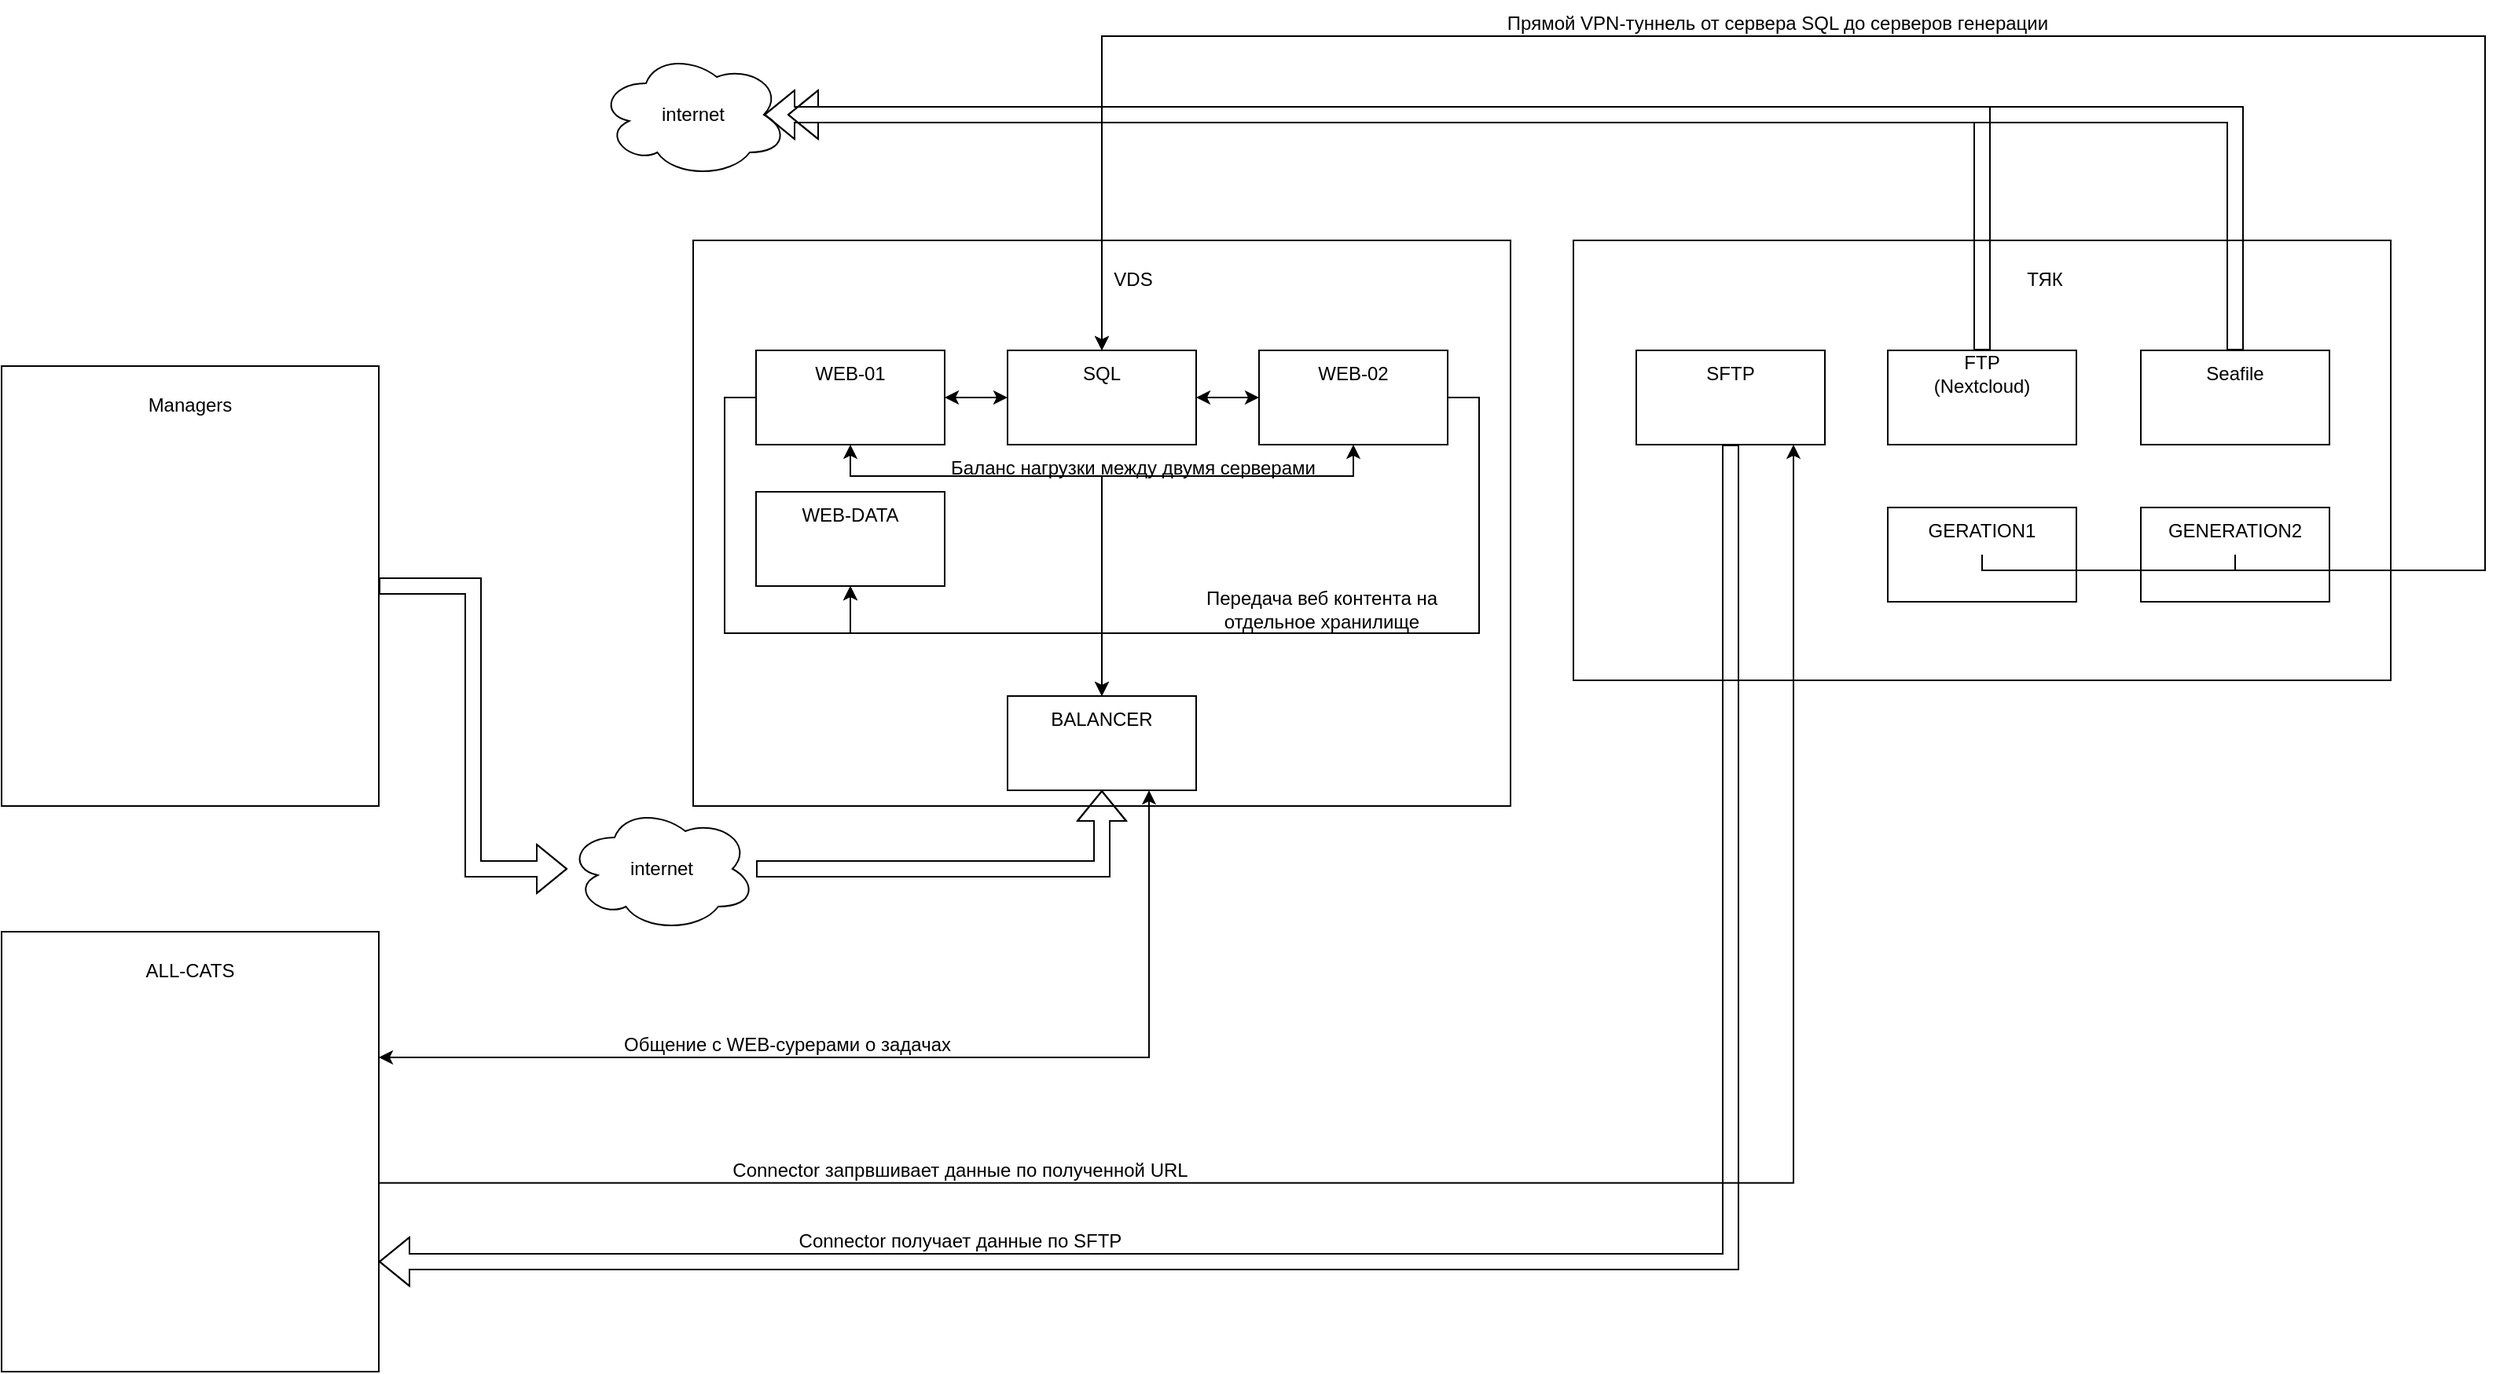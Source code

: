 <mxfile version="17.4.3" type="github">
  <diagram id="rHm9rUUD63VU1GbHYbXE" name="Page-1">
    <mxGraphModel dx="2997" dy="2152" grid="1" gridSize="10" guides="1" tooltips="1" connect="1" arrows="1" fold="1" page="1" pageScale="1" pageWidth="827" pageHeight="1169" math="0" shadow="0">
      <root>
        <mxCell id="0" />
        <mxCell id="1" parent="0" />
        <mxCell id="ZA0DZCqkEeS0DlyHUANy-2" value="" style="rounded=0;whiteSpace=wrap;html=1;" parent="1" vertex="1">
          <mxGeometry x="200" y="80" width="520" height="360" as="geometry" />
        </mxCell>
        <mxCell id="ZA0DZCqkEeS0DlyHUANy-3" value="VDS" style="text;html=1;strokeColor=none;fillColor=none;align=center;verticalAlign=middle;whiteSpace=wrap;rounded=0;" parent="1" vertex="1">
          <mxGeometry x="450" y="90" width="60" height="30" as="geometry" />
        </mxCell>
        <mxCell id="ZA0DZCqkEeS0DlyHUANy-6" value="" style="group" parent="1" vertex="1" connectable="0">
          <mxGeometry x="240" y="150" width="120" height="60" as="geometry" />
        </mxCell>
        <mxCell id="ZA0DZCqkEeS0DlyHUANy-4" value="" style="rounded=0;whiteSpace=wrap;html=1;" parent="ZA0DZCqkEeS0DlyHUANy-6" vertex="1">
          <mxGeometry width="120" height="60" as="geometry" />
        </mxCell>
        <mxCell id="ZA0DZCqkEeS0DlyHUANy-5" value="WEB-01" style="text;html=1;strokeColor=none;fillColor=none;align=center;verticalAlign=middle;whiteSpace=wrap;rounded=0;" parent="ZA0DZCqkEeS0DlyHUANy-6" vertex="1">
          <mxGeometry x="30" width="60" height="30" as="geometry" />
        </mxCell>
        <mxCell id="ZA0DZCqkEeS0DlyHUANy-7" value="" style="group" parent="1" vertex="1" connectable="0">
          <mxGeometry x="400" y="150" width="120" height="60" as="geometry" />
        </mxCell>
        <mxCell id="ZA0DZCqkEeS0DlyHUANy-8" value="" style="rounded=0;whiteSpace=wrap;html=1;" parent="ZA0DZCqkEeS0DlyHUANy-7" vertex="1">
          <mxGeometry width="120" height="60" as="geometry" />
        </mxCell>
        <mxCell id="ZA0DZCqkEeS0DlyHUANy-9" value="SQL" style="text;html=1;strokeColor=none;fillColor=none;align=center;verticalAlign=middle;whiteSpace=wrap;rounded=0;" parent="ZA0DZCqkEeS0DlyHUANy-7" vertex="1">
          <mxGeometry x="30" width="60" height="30" as="geometry" />
        </mxCell>
        <mxCell id="ZA0DZCqkEeS0DlyHUANy-10" value="" style="group" parent="1" vertex="1" connectable="0">
          <mxGeometry x="560" y="150" width="120" height="60" as="geometry" />
        </mxCell>
        <mxCell id="ZA0DZCqkEeS0DlyHUANy-11" value="" style="rounded=0;whiteSpace=wrap;html=1;" parent="ZA0DZCqkEeS0DlyHUANy-10" vertex="1">
          <mxGeometry width="120" height="60" as="geometry" />
        </mxCell>
        <mxCell id="ZA0DZCqkEeS0DlyHUANy-12" value="WEB-02" style="text;html=1;strokeColor=none;fillColor=none;align=center;verticalAlign=middle;whiteSpace=wrap;rounded=0;" parent="ZA0DZCqkEeS0DlyHUANy-10" vertex="1">
          <mxGeometry x="30" width="60" height="30" as="geometry" />
        </mxCell>
        <mxCell id="ZA0DZCqkEeS0DlyHUANy-14" style="edgeStyle=orthogonalEdgeStyle;rounded=0;orthogonalLoop=1;jettySize=auto;html=1;entryX=0;entryY=0.5;entryDx=0;entryDy=0;startArrow=classic;startFill=1;" parent="1" source="ZA0DZCqkEeS0DlyHUANy-4" target="ZA0DZCqkEeS0DlyHUANy-8" edge="1">
          <mxGeometry relative="1" as="geometry" />
        </mxCell>
        <mxCell id="ZA0DZCqkEeS0DlyHUANy-15" style="edgeStyle=orthogonalEdgeStyle;rounded=0;orthogonalLoop=1;jettySize=auto;html=1;startArrow=classic;startFill=1;" parent="1" source="ZA0DZCqkEeS0DlyHUANy-8" target="ZA0DZCqkEeS0DlyHUANy-11" edge="1">
          <mxGeometry relative="1" as="geometry" />
        </mxCell>
        <mxCell id="ZA0DZCqkEeS0DlyHUANy-32" style="edgeStyle=orthogonalEdgeStyle;rounded=0;orthogonalLoop=1;jettySize=auto;html=1;startArrow=none;startFill=0;shape=flexArrow;" parent="1" source="ZA0DZCqkEeS0DlyHUANy-16" target="ZA0DZCqkEeS0DlyHUANy-19" edge="1">
          <mxGeometry relative="1" as="geometry" />
        </mxCell>
        <mxCell id="ZA0DZCqkEeS0DlyHUANy-16" value="internet" style="ellipse;shape=cloud;whiteSpace=wrap;html=1;" parent="1" vertex="1">
          <mxGeometry x="120" y="440" width="120" height="80" as="geometry" />
        </mxCell>
        <mxCell id="ZA0DZCqkEeS0DlyHUANy-18" value="" style="group" parent="1" vertex="1" connectable="0">
          <mxGeometry x="400" y="370" width="120" height="60" as="geometry" />
        </mxCell>
        <mxCell id="ZA0DZCqkEeS0DlyHUANy-19" value="" style="rounded=0;whiteSpace=wrap;html=1;" parent="ZA0DZCqkEeS0DlyHUANy-18" vertex="1">
          <mxGeometry width="120" height="60" as="geometry" />
        </mxCell>
        <mxCell id="ZA0DZCqkEeS0DlyHUANy-20" value="BALANCER" style="text;html=1;strokeColor=none;fillColor=none;align=center;verticalAlign=middle;whiteSpace=wrap;rounded=0;" parent="ZA0DZCqkEeS0DlyHUANy-18" vertex="1">
          <mxGeometry x="30" width="60" height="30" as="geometry" />
        </mxCell>
        <mxCell id="ZA0DZCqkEeS0DlyHUANy-23" value="" style="group" parent="1" vertex="1" connectable="0">
          <mxGeometry x="240" y="240" width="120" height="60" as="geometry" />
        </mxCell>
        <mxCell id="ZA0DZCqkEeS0DlyHUANy-24" value="" style="rounded=0;whiteSpace=wrap;html=1;" parent="ZA0DZCqkEeS0DlyHUANy-23" vertex="1">
          <mxGeometry width="120" height="60" as="geometry" />
        </mxCell>
        <mxCell id="ZA0DZCqkEeS0DlyHUANy-25" value="WEB-DATA" style="text;html=1;strokeColor=none;fillColor=none;align=center;verticalAlign=middle;whiteSpace=wrap;rounded=0;" parent="ZA0DZCqkEeS0DlyHUANy-23" vertex="1">
          <mxGeometry width="120" height="30" as="geometry" />
        </mxCell>
        <mxCell id="ZA0DZCqkEeS0DlyHUANy-28" style="edgeStyle=orthogonalEdgeStyle;rounded=0;orthogonalLoop=1;jettySize=auto;html=1;startArrow=classic;startFill=1;" parent="1" source="ZA0DZCqkEeS0DlyHUANy-20" target="ZA0DZCqkEeS0DlyHUANy-4" edge="1">
          <mxGeometry relative="1" as="geometry">
            <Array as="points">
              <mxPoint x="460" y="230" />
              <mxPoint x="300" y="230" />
            </Array>
          </mxGeometry>
        </mxCell>
        <mxCell id="ZA0DZCqkEeS0DlyHUANy-29" style="edgeStyle=orthogonalEdgeStyle;rounded=0;orthogonalLoop=1;jettySize=auto;html=1;startArrow=classic;startFill=1;" parent="1" source="ZA0DZCqkEeS0DlyHUANy-19" target="ZA0DZCqkEeS0DlyHUANy-11" edge="1">
          <mxGeometry relative="1" as="geometry">
            <Array as="points">
              <mxPoint x="460" y="230" />
              <mxPoint x="620" y="230" />
            </Array>
          </mxGeometry>
        </mxCell>
        <mxCell id="ZA0DZCqkEeS0DlyHUANy-30" style="edgeStyle=orthogonalEdgeStyle;rounded=0;orthogonalLoop=1;jettySize=auto;html=1;entryX=0.5;entryY=1;entryDx=0;entryDy=0;startArrow=none;startFill=0;" parent="1" source="ZA0DZCqkEeS0DlyHUANy-11" target="ZA0DZCqkEeS0DlyHUANy-24" edge="1">
          <mxGeometry relative="1" as="geometry">
            <Array as="points">
              <mxPoint x="700" y="180" />
              <mxPoint x="700" y="330" />
              <mxPoint x="300" y="330" />
            </Array>
          </mxGeometry>
        </mxCell>
        <mxCell id="ZA0DZCqkEeS0DlyHUANy-31" style="edgeStyle=orthogonalEdgeStyle;rounded=0;orthogonalLoop=1;jettySize=auto;html=1;startArrow=none;startFill=0;" parent="1" source="ZA0DZCqkEeS0DlyHUANy-4" edge="1">
          <mxGeometry relative="1" as="geometry">
            <mxPoint x="300" y="300" as="targetPoint" />
            <Array as="points">
              <mxPoint x="220" y="180" />
              <mxPoint x="220" y="330" />
              <mxPoint x="300" y="330" />
            </Array>
          </mxGeometry>
        </mxCell>
        <mxCell id="ZA0DZCqkEeS0DlyHUANy-36" style="edgeStyle=orthogonalEdgeStyle;shape=flexArrow;rounded=0;orthogonalLoop=1;jettySize=auto;html=1;startArrow=none;startFill=0;" parent="1" source="ZA0DZCqkEeS0DlyHUANy-33" target="ZA0DZCqkEeS0DlyHUANy-16" edge="1">
          <mxGeometry relative="1" as="geometry" />
        </mxCell>
        <mxCell id="ZA0DZCqkEeS0DlyHUANy-38" value="" style="rounded=0;whiteSpace=wrap;html=1;" parent="1" vertex="1">
          <mxGeometry x="760" y="80" width="520" height="280" as="geometry" />
        </mxCell>
        <mxCell id="ZA0DZCqkEeS0DlyHUANy-39" value="" style="group" parent="1" vertex="1" connectable="0">
          <mxGeometry x="800" y="150" width="120" height="60" as="geometry" />
        </mxCell>
        <mxCell id="ZA0DZCqkEeS0DlyHUANy-40" value="" style="rounded=0;whiteSpace=wrap;html=1;" parent="ZA0DZCqkEeS0DlyHUANy-39" vertex="1">
          <mxGeometry width="120" height="60" as="geometry" />
        </mxCell>
        <mxCell id="ZA0DZCqkEeS0DlyHUANy-41" value="SFTP" style="text;html=1;strokeColor=none;fillColor=none;align=center;verticalAlign=middle;whiteSpace=wrap;rounded=0;" parent="ZA0DZCqkEeS0DlyHUANy-39" vertex="1">
          <mxGeometry x="30" width="60" height="30" as="geometry" />
        </mxCell>
        <mxCell id="ZA0DZCqkEeS0DlyHUANy-43" value="" style="group" parent="1" vertex="1" connectable="0">
          <mxGeometry x="960" y="150" width="120" height="60" as="geometry" />
        </mxCell>
        <mxCell id="ZA0DZCqkEeS0DlyHUANy-44" value="" style="rounded=0;whiteSpace=wrap;html=1;" parent="ZA0DZCqkEeS0DlyHUANy-43" vertex="1">
          <mxGeometry width="120" height="60" as="geometry" />
        </mxCell>
        <mxCell id="ZA0DZCqkEeS0DlyHUANy-45" value="FTP&lt;br&gt;(Nextcloud)" style="text;html=1;strokeColor=none;fillColor=none;align=center;verticalAlign=middle;whiteSpace=wrap;rounded=0;" parent="ZA0DZCqkEeS0DlyHUANy-43" vertex="1">
          <mxGeometry x="30" width="60" height="30" as="geometry" />
        </mxCell>
        <mxCell id="ZA0DZCqkEeS0DlyHUANy-46" value="" style="group" parent="1" vertex="1" connectable="0">
          <mxGeometry x="1121" y="150" width="120" height="60" as="geometry" />
        </mxCell>
        <mxCell id="ZA0DZCqkEeS0DlyHUANy-47" value="" style="rounded=0;whiteSpace=wrap;html=1;" parent="ZA0DZCqkEeS0DlyHUANy-46" vertex="1">
          <mxGeometry width="120" height="60" as="geometry" />
        </mxCell>
        <mxCell id="ZA0DZCqkEeS0DlyHUANy-48" value="Seafile" style="text;html=1;strokeColor=none;fillColor=none;align=center;verticalAlign=middle;whiteSpace=wrap;rounded=0;" parent="ZA0DZCqkEeS0DlyHUANy-46" vertex="1">
          <mxGeometry x="30" width="60" height="30" as="geometry" />
        </mxCell>
        <mxCell id="ZA0DZCqkEeS0DlyHUANy-49" value="internet" style="ellipse;shape=cloud;whiteSpace=wrap;html=1;" parent="1" vertex="1">
          <mxGeometry x="140" y="-40" width="120" height="80" as="geometry" />
        </mxCell>
        <mxCell id="ZA0DZCqkEeS0DlyHUANy-51" style="edgeStyle=orthogonalEdgeStyle;shape=flexArrow;rounded=0;orthogonalLoop=1;jettySize=auto;html=1;startArrow=none;startFill=0;" parent="1" source="ZA0DZCqkEeS0DlyHUANy-44" target="ZA0DZCqkEeS0DlyHUANy-49" edge="1">
          <mxGeometry relative="1" as="geometry">
            <Array as="points">
              <mxPoint x="1020" />
            </Array>
          </mxGeometry>
        </mxCell>
        <mxCell id="ZA0DZCqkEeS0DlyHUANy-52" style="edgeStyle=orthogonalEdgeStyle;shape=flexArrow;rounded=0;orthogonalLoop=1;jettySize=auto;html=1;entryX=0.875;entryY=0.5;entryDx=0;entryDy=0;entryPerimeter=0;startArrow=none;startFill=0;" parent="1" source="ZA0DZCqkEeS0DlyHUANy-47" target="ZA0DZCqkEeS0DlyHUANy-49" edge="1">
          <mxGeometry relative="1" as="geometry">
            <Array as="points">
              <mxPoint x="1181" />
            </Array>
          </mxGeometry>
        </mxCell>
        <mxCell id="ZA0DZCqkEeS0DlyHUANy-54" value="" style="group" parent="1" vertex="1" connectable="0">
          <mxGeometry x="-240" y="160" width="240" height="280" as="geometry" />
        </mxCell>
        <mxCell id="ZA0DZCqkEeS0DlyHUANy-33" value="" style="rounded=0;whiteSpace=wrap;html=1;" parent="ZA0DZCqkEeS0DlyHUANy-54" vertex="1">
          <mxGeometry width="240" height="280" as="geometry" />
        </mxCell>
        <mxCell id="ZA0DZCqkEeS0DlyHUANy-53" value="Managers" style="text;html=1;strokeColor=none;fillColor=none;align=center;verticalAlign=middle;whiteSpace=wrap;rounded=0;" parent="ZA0DZCqkEeS0DlyHUANy-54" vertex="1">
          <mxGeometry x="90" y="10" width="60" height="30" as="geometry" />
        </mxCell>
        <mxCell id="ZA0DZCqkEeS0DlyHUANy-55" value="" style="group" parent="1" vertex="1" connectable="0">
          <mxGeometry x="-240" y="520" width="240" height="280" as="geometry" />
        </mxCell>
        <mxCell id="ZA0DZCqkEeS0DlyHUANy-56" value="" style="rounded=0;whiteSpace=wrap;html=1;" parent="ZA0DZCqkEeS0DlyHUANy-55" vertex="1">
          <mxGeometry width="240" height="280" as="geometry" />
        </mxCell>
        <mxCell id="ZA0DZCqkEeS0DlyHUANy-57" value="ALL-CATS" style="text;html=1;strokeColor=none;fillColor=none;align=center;verticalAlign=middle;whiteSpace=wrap;rounded=0;" parent="ZA0DZCqkEeS0DlyHUANy-55" vertex="1">
          <mxGeometry x="90" y="10" width="60" height="30" as="geometry" />
        </mxCell>
        <mxCell id="ZA0DZCqkEeS0DlyHUANy-59" value="ТЯК" style="text;html=1;strokeColor=none;fillColor=none;align=center;verticalAlign=middle;whiteSpace=wrap;rounded=0;" parent="1" vertex="1">
          <mxGeometry x="1030" y="90" width="60" height="30" as="geometry" />
        </mxCell>
        <mxCell id="ZA0DZCqkEeS0DlyHUANy-60" style="edgeStyle=orthogonalEdgeStyle;shape=flexArrow;rounded=0;orthogonalLoop=1;jettySize=auto;html=1;entryX=1;entryY=0.75;entryDx=0;entryDy=0;startArrow=none;startFill=0;" parent="1" source="ZA0DZCqkEeS0DlyHUANy-40" target="ZA0DZCqkEeS0DlyHUANy-56" edge="1">
          <mxGeometry relative="1" as="geometry">
            <Array as="points">
              <mxPoint x="860" y="730" />
            </Array>
          </mxGeometry>
        </mxCell>
        <mxCell id="ZA0DZCqkEeS0DlyHUANy-62" style="edgeStyle=orthogonalEdgeStyle;rounded=0;orthogonalLoop=1;jettySize=auto;html=1;entryX=1;entryY=0.571;entryDx=0;entryDy=0;entryPerimeter=0;startArrow=classic;startFill=1;endArrow=none;endFill=0;" parent="1" source="ZA0DZCqkEeS0DlyHUANy-40" target="ZA0DZCqkEeS0DlyHUANy-56" edge="1">
          <mxGeometry relative="1" as="geometry">
            <Array as="points">
              <mxPoint x="900" y="680" />
            </Array>
          </mxGeometry>
        </mxCell>
        <mxCell id="ZA0DZCqkEeS0DlyHUANy-64" value="Connector запрвшивает данные по полученной URL" style="text;html=1;strokeColor=none;fillColor=none;align=center;verticalAlign=middle;whiteSpace=wrap;rounded=0;" parent="1" vertex="1">
          <mxGeometry x="210" y="657" width="320" height="30" as="geometry" />
        </mxCell>
        <mxCell id="ZA0DZCqkEeS0DlyHUANy-65" value="Connector получает данные по SFTP" style="text;html=1;strokeColor=none;fillColor=none;align=center;verticalAlign=middle;whiteSpace=wrap;rounded=0;" parent="1" vertex="1">
          <mxGeometry x="210" y="702" width="320" height="30" as="geometry" />
        </mxCell>
        <mxCell id="ZA0DZCqkEeS0DlyHUANy-66" style="edgeStyle=orthogonalEdgeStyle;rounded=0;orthogonalLoop=1;jettySize=auto;html=1;entryX=0.75;entryY=1;entryDx=0;entryDy=0;startArrow=classic;startFill=1;endArrow=classic;endFill=1;" parent="1" source="ZA0DZCqkEeS0DlyHUANy-56" target="ZA0DZCqkEeS0DlyHUANy-19" edge="1">
          <mxGeometry relative="1" as="geometry">
            <Array as="points">
              <mxPoint x="490" y="600" />
            </Array>
          </mxGeometry>
        </mxCell>
        <mxCell id="ZA0DZCqkEeS0DlyHUANy-67" value="Общение с WEB-сурерами о задачах" style="text;html=1;strokeColor=none;fillColor=none;align=center;verticalAlign=middle;whiteSpace=wrap;rounded=0;" parent="1" vertex="1">
          <mxGeometry x="130" y="577" width="260" height="30" as="geometry" />
        </mxCell>
        <mxCell id="ZA0DZCqkEeS0DlyHUANy-68" value="Баланс нагрузки между двумя серверами" style="text;html=1;strokeColor=none;fillColor=none;align=center;verticalAlign=middle;whiteSpace=wrap;rounded=0;" parent="1" vertex="1">
          <mxGeometry x="320" y="210" width="320" height="30" as="geometry" />
        </mxCell>
        <mxCell id="ZA0DZCqkEeS0DlyHUANy-70" value="Передача веб контента на отдельное хранилище" style="text;html=1;strokeColor=none;fillColor=none;align=center;verticalAlign=middle;whiteSpace=wrap;rounded=0;" parent="1" vertex="1">
          <mxGeometry x="520" y="300" width="160" height="30" as="geometry" />
        </mxCell>
        <mxCell id="-GUytkPlPkFM9qIjfB-2-3" value="" style="group" vertex="1" connectable="0" parent="1">
          <mxGeometry x="960" y="250" width="120" height="60" as="geometry" />
        </mxCell>
        <mxCell id="-GUytkPlPkFM9qIjfB-2-4" value="" style="rounded=0;whiteSpace=wrap;html=1;" vertex="1" parent="-GUytkPlPkFM9qIjfB-2-3">
          <mxGeometry width="120" height="60" as="geometry" />
        </mxCell>
        <mxCell id="-GUytkPlPkFM9qIjfB-2-5" value="GERATION1" style="text;html=1;strokeColor=none;fillColor=none;align=center;verticalAlign=middle;whiteSpace=wrap;rounded=0;" vertex="1" parent="-GUytkPlPkFM9qIjfB-2-3">
          <mxGeometry width="120" height="30" as="geometry" />
        </mxCell>
        <mxCell id="-GUytkPlPkFM9qIjfB-2-6" value="" style="group" vertex="1" connectable="0" parent="1">
          <mxGeometry x="1121" y="250" width="120" height="60" as="geometry" />
        </mxCell>
        <mxCell id="-GUytkPlPkFM9qIjfB-2-7" value="" style="rounded=0;whiteSpace=wrap;html=1;" vertex="1" parent="-GUytkPlPkFM9qIjfB-2-6">
          <mxGeometry width="120" height="60" as="geometry" />
        </mxCell>
        <mxCell id="-GUytkPlPkFM9qIjfB-2-8" value="GENERATION2" style="text;html=1;strokeColor=none;fillColor=none;align=center;verticalAlign=middle;whiteSpace=wrap;rounded=0;" vertex="1" parent="-GUytkPlPkFM9qIjfB-2-6">
          <mxGeometry width="120" height="30" as="geometry" />
        </mxCell>
        <mxCell id="-GUytkPlPkFM9qIjfB-2-12" style="edgeStyle=orthogonalEdgeStyle;rounded=0;orthogonalLoop=1;jettySize=auto;html=1;entryX=0.5;entryY=0;entryDx=0;entryDy=0;" edge="1" parent="1" source="-GUytkPlPkFM9qIjfB-2-8" target="ZA0DZCqkEeS0DlyHUANy-9">
          <mxGeometry relative="1" as="geometry">
            <Array as="points">
              <mxPoint x="1181" y="290" />
              <mxPoint x="1340" y="290" />
              <mxPoint x="1340" y="-50" />
              <mxPoint x="460" y="-50" />
            </Array>
          </mxGeometry>
        </mxCell>
        <mxCell id="-GUytkPlPkFM9qIjfB-2-13" style="edgeStyle=orthogonalEdgeStyle;rounded=0;orthogonalLoop=1;jettySize=auto;html=1;" edge="1" parent="1" source="-GUytkPlPkFM9qIjfB-2-5">
          <mxGeometry relative="1" as="geometry">
            <mxPoint x="460" y="150" as="targetPoint" />
            <Array as="points">
              <mxPoint x="1020" y="290" />
              <mxPoint x="1340" y="290" />
              <mxPoint x="1340" y="-50" />
              <mxPoint x="460" y="-50" />
            </Array>
          </mxGeometry>
        </mxCell>
        <mxCell id="-GUytkPlPkFM9qIjfB-2-14" value="Прямой VPN-туннель от сервера SQL до серверов генерации" style="text;html=1;strokeColor=none;fillColor=none;align=center;verticalAlign=middle;whiteSpace=wrap;rounded=0;" vertex="1" parent="1">
          <mxGeometry x="700" y="-73" width="380" height="30" as="geometry" />
        </mxCell>
      </root>
    </mxGraphModel>
  </diagram>
</mxfile>
